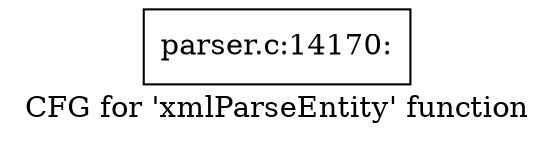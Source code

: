digraph "CFG for 'xmlParseEntity' function" {
	label="CFG for 'xmlParseEntity' function";

	Node0x5f5e320 [shape=record,label="{parser.c:14170:}"];
}

